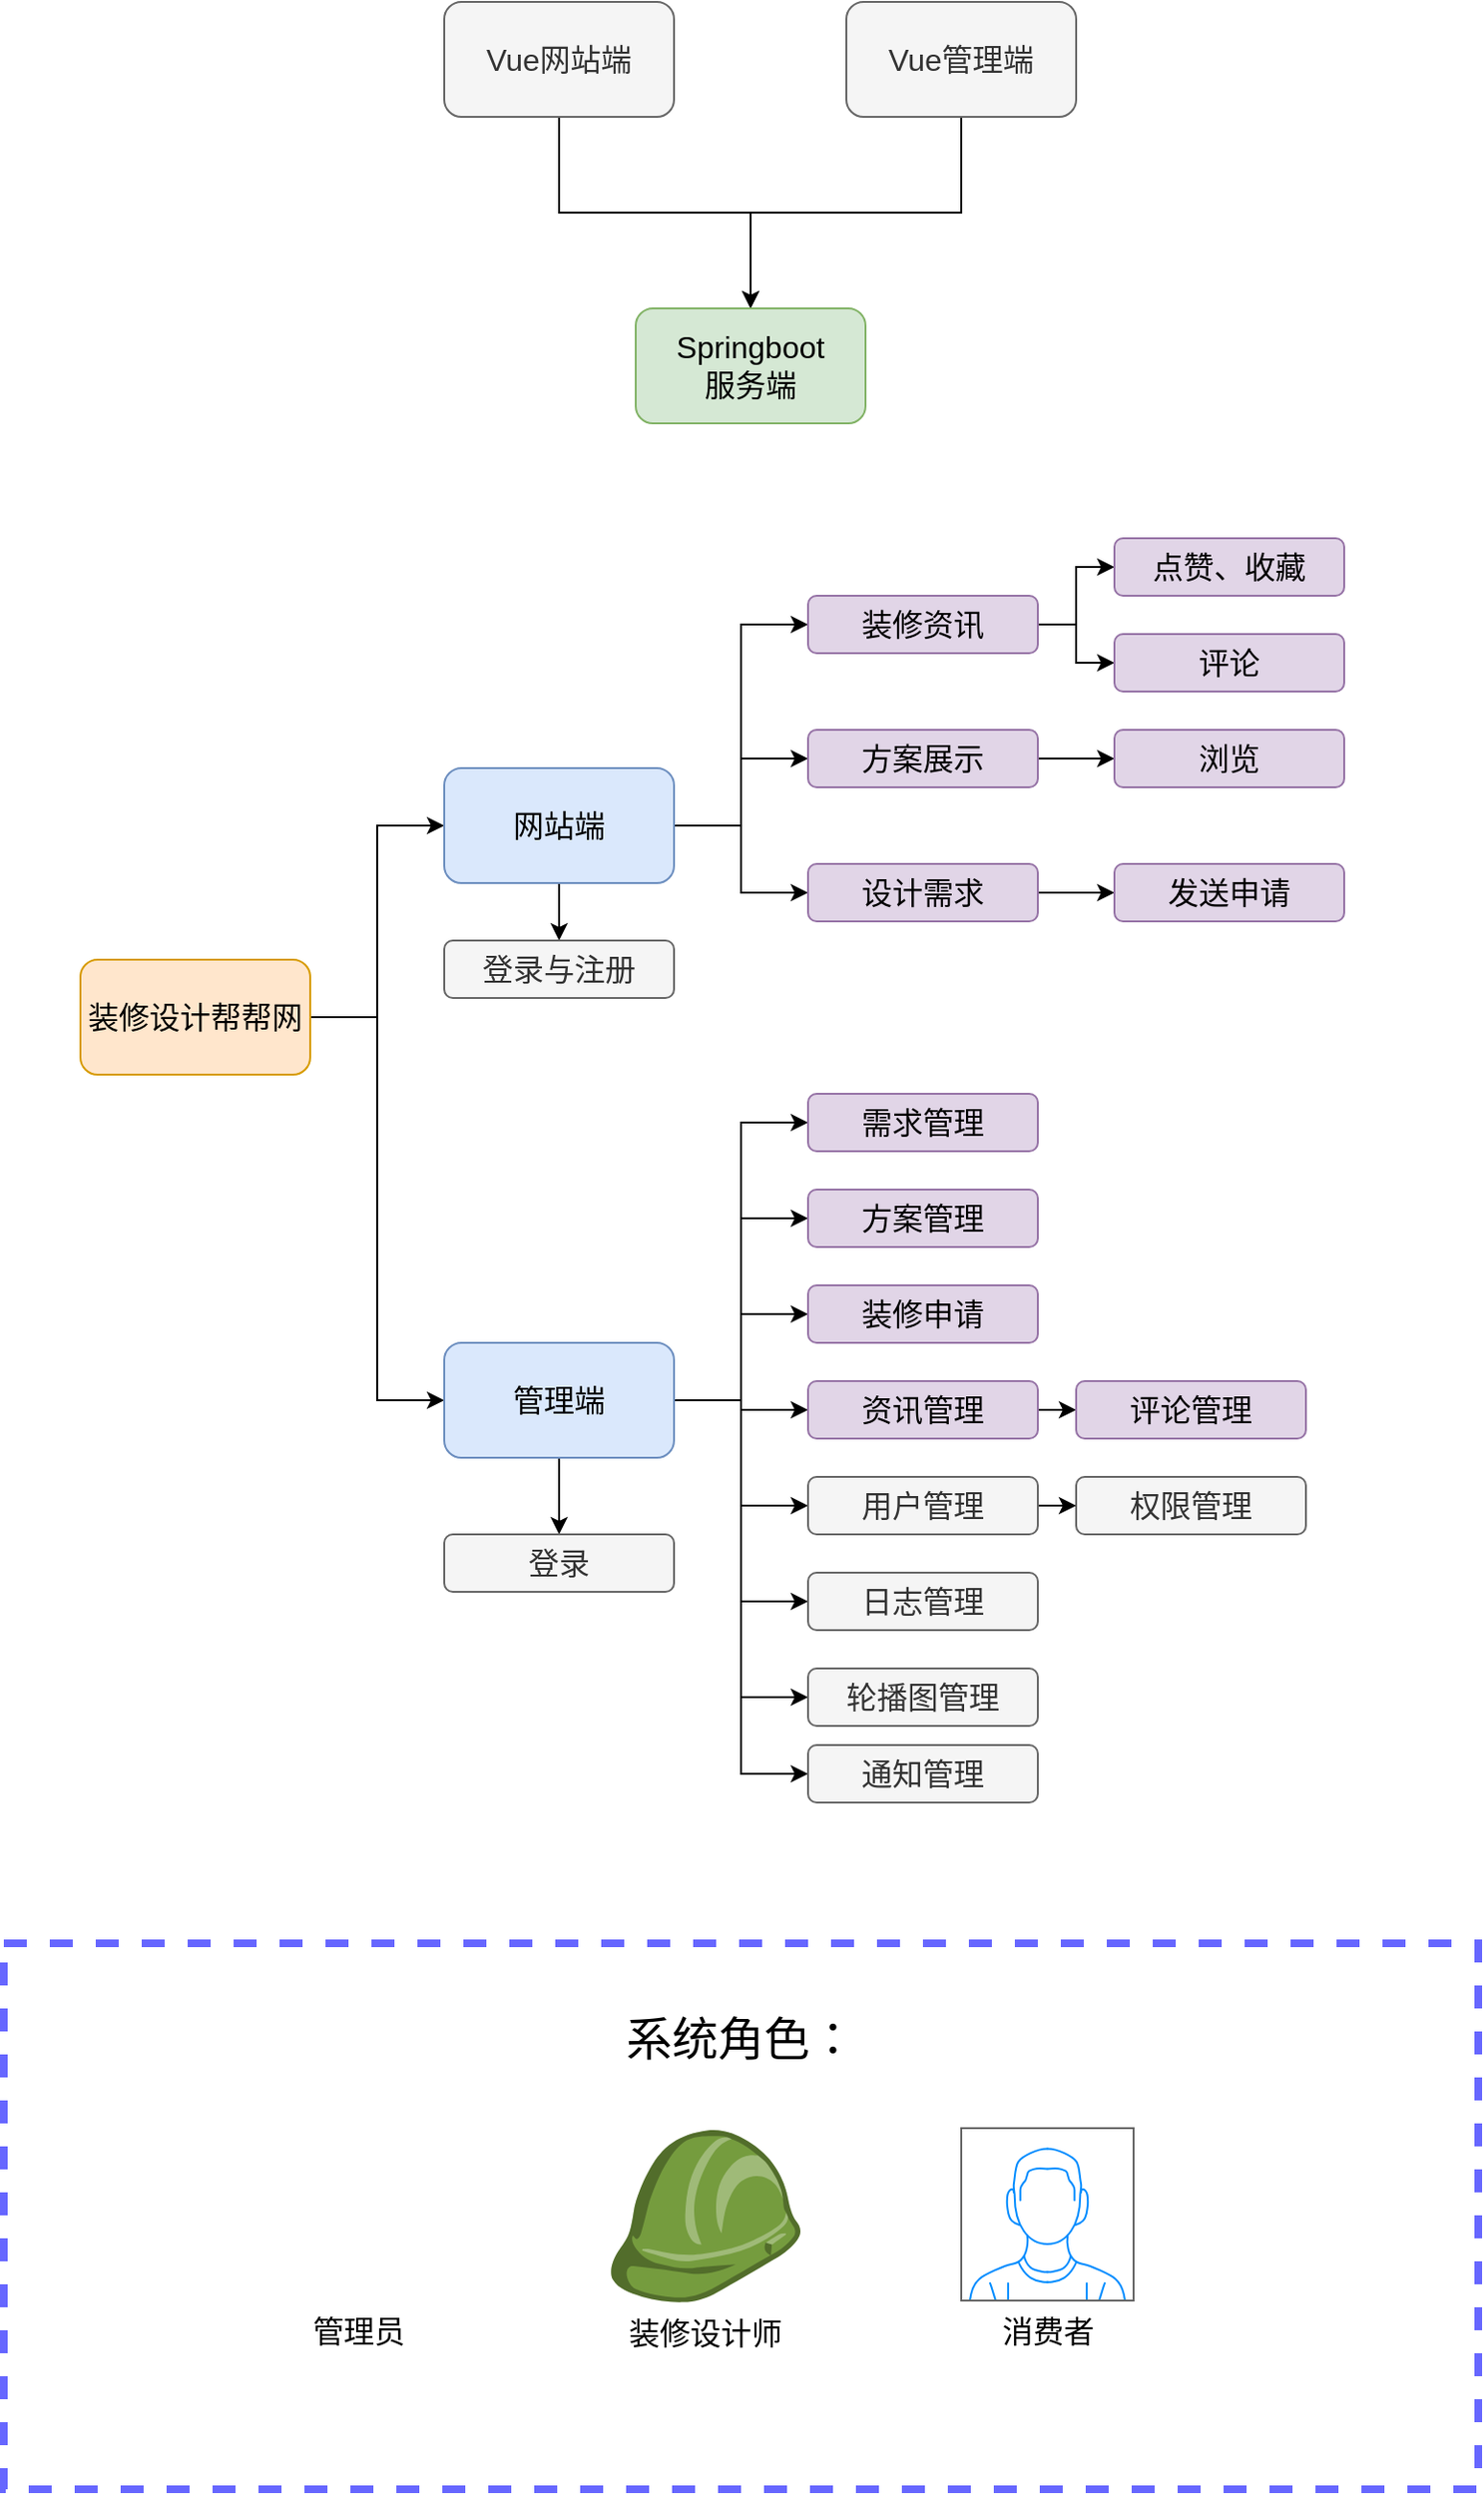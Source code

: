 <mxfile version="18.0.3" type="github">
  <diagram id="rGrG1zmKh9LlXgDO_lIi" name="Page-1">
    <mxGraphModel dx="1422" dy="738" grid="1" gridSize="10" guides="1" tooltips="1" connect="1" arrows="1" fold="1" page="1" pageScale="1" pageWidth="827" pageHeight="1169" math="0" shadow="0">
      <root>
        <mxCell id="0" />
        <mxCell id="1" parent="0" />
        <mxCell id="WOlkQkPbS2jkbCL8DzLu-10" style="edgeStyle=orthogonalEdgeStyle;rounded=0;orthogonalLoop=1;jettySize=auto;html=1;exitX=1;exitY=0.5;exitDx=0;exitDy=0;entryX=0;entryY=0.5;entryDx=0;entryDy=0;fontSize=16;" edge="1" parent="1" source="WOlkQkPbS2jkbCL8DzLu-1" target="WOlkQkPbS2jkbCL8DzLu-7">
          <mxGeometry relative="1" as="geometry" />
        </mxCell>
        <mxCell id="WOlkQkPbS2jkbCL8DzLu-11" style="edgeStyle=orthogonalEdgeStyle;rounded=0;orthogonalLoop=1;jettySize=auto;html=1;exitX=1;exitY=0.5;exitDx=0;exitDy=0;entryX=0;entryY=0.5;entryDx=0;entryDy=0;fontSize=16;" edge="1" parent="1" source="WOlkQkPbS2jkbCL8DzLu-1" target="WOlkQkPbS2jkbCL8DzLu-8">
          <mxGeometry relative="1" as="geometry" />
        </mxCell>
        <mxCell id="WOlkQkPbS2jkbCL8DzLu-1" value="装修设计帮帮网" style="rounded=1;whiteSpace=wrap;html=1;fillColor=#ffe6cc;strokeColor=#d79b00;fontSize=16;" vertex="1" parent="1">
          <mxGeometry x="70" y="530" width="120" height="60" as="geometry" />
        </mxCell>
        <mxCell id="WOlkQkPbS2jkbCL8DzLu-5" style="edgeStyle=orthogonalEdgeStyle;rounded=0;orthogonalLoop=1;jettySize=auto;html=1;exitX=0.5;exitY=1;exitDx=0;exitDy=0;entryX=0.5;entryY=0;entryDx=0;entryDy=0;fontSize=16;" edge="1" parent="1" source="WOlkQkPbS2jkbCL8DzLu-2" target="WOlkQkPbS2jkbCL8DzLu-4">
          <mxGeometry relative="1" as="geometry" />
        </mxCell>
        <mxCell id="WOlkQkPbS2jkbCL8DzLu-2" value="Vue网站端" style="rounded=1;whiteSpace=wrap;html=1;fontSize=16;fillColor=#f5f5f5;fontColor=#333333;strokeColor=#666666;" vertex="1" parent="1">
          <mxGeometry x="260" y="30" width="120" height="60" as="geometry" />
        </mxCell>
        <mxCell id="WOlkQkPbS2jkbCL8DzLu-6" style="edgeStyle=orthogonalEdgeStyle;rounded=0;orthogonalLoop=1;jettySize=auto;html=1;exitX=0.5;exitY=1;exitDx=0;exitDy=0;fontSize=16;entryX=0.5;entryY=0;entryDx=0;entryDy=0;" edge="1" parent="1" source="WOlkQkPbS2jkbCL8DzLu-3" target="WOlkQkPbS2jkbCL8DzLu-4">
          <mxGeometry relative="1" as="geometry">
            <mxPoint x="420" y="180" as="targetPoint" />
          </mxGeometry>
        </mxCell>
        <mxCell id="WOlkQkPbS2jkbCL8DzLu-3" value="Vue管理端" style="rounded=1;whiteSpace=wrap;html=1;fontSize=16;fillColor=#f5f5f5;fontColor=#333333;strokeColor=#666666;" vertex="1" parent="1">
          <mxGeometry x="470" y="30" width="120" height="60" as="geometry" />
        </mxCell>
        <mxCell id="WOlkQkPbS2jkbCL8DzLu-4" value="Springboot&lt;br&gt;服务端" style="rounded=1;whiteSpace=wrap;html=1;fontSize=16;fillColor=#d5e8d4;strokeColor=#82b366;" vertex="1" parent="1">
          <mxGeometry x="360" y="190" width="120" height="60" as="geometry" />
        </mxCell>
        <mxCell id="WOlkQkPbS2jkbCL8DzLu-42" value="" style="edgeStyle=orthogonalEdgeStyle;rounded=0;orthogonalLoop=1;jettySize=auto;html=1;fontSize=24;" edge="1" parent="1" source="WOlkQkPbS2jkbCL8DzLu-7" target="WOlkQkPbS2jkbCL8DzLu-41">
          <mxGeometry relative="1" as="geometry" />
        </mxCell>
        <mxCell id="WOlkQkPbS2jkbCL8DzLu-51" style="edgeStyle=orthogonalEdgeStyle;rounded=0;orthogonalLoop=1;jettySize=auto;html=1;exitX=1;exitY=0.5;exitDx=0;exitDy=0;entryX=0;entryY=0.5;entryDx=0;entryDy=0;fontSize=24;" edge="1" parent="1" source="WOlkQkPbS2jkbCL8DzLu-7" target="WOlkQkPbS2jkbCL8DzLu-43">
          <mxGeometry relative="1" as="geometry" />
        </mxCell>
        <mxCell id="WOlkQkPbS2jkbCL8DzLu-55" style="edgeStyle=orthogonalEdgeStyle;rounded=0;orthogonalLoop=1;jettySize=auto;html=1;exitX=1;exitY=0.5;exitDx=0;exitDy=0;entryX=0;entryY=0.5;entryDx=0;entryDy=0;fontSize=24;" edge="1" parent="1" source="WOlkQkPbS2jkbCL8DzLu-7" target="WOlkQkPbS2jkbCL8DzLu-44">
          <mxGeometry relative="1" as="geometry" />
        </mxCell>
        <mxCell id="WOlkQkPbS2jkbCL8DzLu-56" style="edgeStyle=orthogonalEdgeStyle;rounded=0;orthogonalLoop=1;jettySize=auto;html=1;exitX=1;exitY=0.5;exitDx=0;exitDy=0;entryX=0;entryY=0.5;entryDx=0;entryDy=0;fontSize=24;" edge="1" parent="1" source="WOlkQkPbS2jkbCL8DzLu-7" target="WOlkQkPbS2jkbCL8DzLu-45">
          <mxGeometry relative="1" as="geometry" />
        </mxCell>
        <mxCell id="WOlkQkPbS2jkbCL8DzLu-7" value="网站端" style="rounded=1;whiteSpace=wrap;html=1;fillColor=#dae8fc;strokeColor=#6c8ebf;fontSize=16;" vertex="1" parent="1">
          <mxGeometry x="260" y="430" width="120" height="60" as="geometry" />
        </mxCell>
        <mxCell id="WOlkQkPbS2jkbCL8DzLu-22" style="edgeStyle=orthogonalEdgeStyle;rounded=0;orthogonalLoop=1;jettySize=auto;html=1;exitX=1;exitY=0.5;exitDx=0;exitDy=0;entryX=0;entryY=0.5;entryDx=0;entryDy=0;fontSize=16;" edge="1" parent="1" source="WOlkQkPbS2jkbCL8DzLu-8" target="WOlkQkPbS2jkbCL8DzLu-15">
          <mxGeometry relative="1" as="geometry" />
        </mxCell>
        <mxCell id="WOlkQkPbS2jkbCL8DzLu-23" style="edgeStyle=orthogonalEdgeStyle;rounded=0;orthogonalLoop=1;jettySize=auto;html=1;exitX=1;exitY=0.5;exitDx=0;exitDy=0;entryX=0;entryY=0.5;entryDx=0;entryDy=0;fontSize=16;" edge="1" parent="1" source="WOlkQkPbS2jkbCL8DzLu-8" target="WOlkQkPbS2jkbCL8DzLu-16">
          <mxGeometry relative="1" as="geometry" />
        </mxCell>
        <mxCell id="WOlkQkPbS2jkbCL8DzLu-24" style="edgeStyle=orthogonalEdgeStyle;rounded=0;orthogonalLoop=1;jettySize=auto;html=1;exitX=1;exitY=0.5;exitDx=0;exitDy=0;entryX=0;entryY=0.5;entryDx=0;entryDy=0;fontSize=16;" edge="1" parent="1" source="WOlkQkPbS2jkbCL8DzLu-8" target="WOlkQkPbS2jkbCL8DzLu-18">
          <mxGeometry relative="1" as="geometry" />
        </mxCell>
        <mxCell id="WOlkQkPbS2jkbCL8DzLu-25" style="edgeStyle=orthogonalEdgeStyle;rounded=0;orthogonalLoop=1;jettySize=auto;html=1;exitX=1;exitY=0.5;exitDx=0;exitDy=0;entryX=0;entryY=0.5;entryDx=0;entryDy=0;fontSize=16;" edge="1" parent="1" source="WOlkQkPbS2jkbCL8DzLu-8" target="WOlkQkPbS2jkbCL8DzLu-14">
          <mxGeometry relative="1" as="geometry" />
        </mxCell>
        <mxCell id="WOlkQkPbS2jkbCL8DzLu-26" style="edgeStyle=orthogonalEdgeStyle;rounded=0;orthogonalLoop=1;jettySize=auto;html=1;exitX=1;exitY=0.5;exitDx=0;exitDy=0;entryX=0;entryY=0.5;entryDx=0;entryDy=0;fontSize=16;" edge="1" parent="1" source="WOlkQkPbS2jkbCL8DzLu-8" target="WOlkQkPbS2jkbCL8DzLu-12">
          <mxGeometry relative="1" as="geometry" />
        </mxCell>
        <mxCell id="WOlkQkPbS2jkbCL8DzLu-27" style="edgeStyle=orthogonalEdgeStyle;rounded=0;orthogonalLoop=1;jettySize=auto;html=1;exitX=1;exitY=0.5;exitDx=0;exitDy=0;entryX=0;entryY=0.5;entryDx=0;entryDy=0;fontSize=16;" edge="1" parent="1" source="WOlkQkPbS2jkbCL8DzLu-8" target="WOlkQkPbS2jkbCL8DzLu-13">
          <mxGeometry relative="1" as="geometry" />
        </mxCell>
        <mxCell id="WOlkQkPbS2jkbCL8DzLu-28" style="edgeStyle=orthogonalEdgeStyle;rounded=0;orthogonalLoop=1;jettySize=auto;html=1;exitX=1;exitY=0.5;exitDx=0;exitDy=0;entryX=0;entryY=0.5;entryDx=0;entryDy=0;fontSize=16;" edge="1" parent="1" source="WOlkQkPbS2jkbCL8DzLu-8" target="WOlkQkPbS2jkbCL8DzLu-19">
          <mxGeometry relative="1" as="geometry" />
        </mxCell>
        <mxCell id="WOlkQkPbS2jkbCL8DzLu-29" style="edgeStyle=orthogonalEdgeStyle;rounded=0;orthogonalLoop=1;jettySize=auto;html=1;exitX=1;exitY=0.5;exitDx=0;exitDy=0;entryX=0;entryY=0.5;entryDx=0;entryDy=0;fontSize=16;" edge="1" parent="1" source="WOlkQkPbS2jkbCL8DzLu-8" target="WOlkQkPbS2jkbCL8DzLu-21">
          <mxGeometry relative="1" as="geometry" />
        </mxCell>
        <mxCell id="WOlkQkPbS2jkbCL8DzLu-40" value="" style="edgeStyle=orthogonalEdgeStyle;rounded=0;orthogonalLoop=1;jettySize=auto;html=1;fontSize=24;" edge="1" parent="1" source="WOlkQkPbS2jkbCL8DzLu-8" target="WOlkQkPbS2jkbCL8DzLu-39">
          <mxGeometry relative="1" as="geometry" />
        </mxCell>
        <mxCell id="WOlkQkPbS2jkbCL8DzLu-8" value="管理端" style="rounded=1;whiteSpace=wrap;html=1;fillColor=#dae8fc;strokeColor=#6c8ebf;fontSize=16;" vertex="1" parent="1">
          <mxGeometry x="260" y="730" width="120" height="60" as="geometry" />
        </mxCell>
        <mxCell id="WOlkQkPbS2jkbCL8DzLu-9" value="权限管理" style="rounded=1;whiteSpace=wrap;html=1;fillColor=#f5f5f5;strokeColor=#666666;fontSize=16;fontColor=#333333;" vertex="1" parent="1">
          <mxGeometry x="590" y="800" width="120" height="30" as="geometry" />
        </mxCell>
        <mxCell id="WOlkQkPbS2jkbCL8DzLu-31" style="edgeStyle=orthogonalEdgeStyle;rounded=0;orthogonalLoop=1;jettySize=auto;html=1;exitX=1;exitY=0.5;exitDx=0;exitDy=0;entryX=0;entryY=0.5;entryDx=0;entryDy=0;fontSize=16;" edge="1" parent="1" source="WOlkQkPbS2jkbCL8DzLu-12" target="WOlkQkPbS2jkbCL8DzLu-9">
          <mxGeometry relative="1" as="geometry" />
        </mxCell>
        <mxCell id="WOlkQkPbS2jkbCL8DzLu-12" value="用户管理" style="rounded=1;whiteSpace=wrap;html=1;fillColor=#f5f5f5;strokeColor=#666666;fontSize=16;fontColor=#333333;" vertex="1" parent="1">
          <mxGeometry x="450" y="800" width="120" height="30" as="geometry" />
        </mxCell>
        <mxCell id="WOlkQkPbS2jkbCL8DzLu-13" value="日志管理" style="rounded=1;whiteSpace=wrap;html=1;fillColor=#f5f5f5;strokeColor=#666666;fontSize=16;fontColor=#333333;" vertex="1" parent="1">
          <mxGeometry x="450" y="850" width="120" height="30" as="geometry" />
        </mxCell>
        <mxCell id="WOlkQkPbS2jkbCL8DzLu-30" style="edgeStyle=orthogonalEdgeStyle;rounded=0;orthogonalLoop=1;jettySize=auto;html=1;exitX=1;exitY=0.5;exitDx=0;exitDy=0;entryX=0;entryY=0.5;entryDx=0;entryDy=0;fontSize=16;" edge="1" parent="1" source="WOlkQkPbS2jkbCL8DzLu-14" target="WOlkQkPbS2jkbCL8DzLu-17">
          <mxGeometry relative="1" as="geometry" />
        </mxCell>
        <mxCell id="WOlkQkPbS2jkbCL8DzLu-14" value="资讯管理" style="rounded=1;whiteSpace=wrap;html=1;fillColor=#e1d5e7;strokeColor=#9673a6;fontSize=16;" vertex="1" parent="1">
          <mxGeometry x="450" y="750" width="120" height="30" as="geometry" />
        </mxCell>
        <mxCell id="WOlkQkPbS2jkbCL8DzLu-15" value="需求管理" style="rounded=1;whiteSpace=wrap;html=1;fillColor=#e1d5e7;strokeColor=#9673a6;fontSize=16;" vertex="1" parent="1">
          <mxGeometry x="450" y="600" width="120" height="30" as="geometry" />
        </mxCell>
        <mxCell id="WOlkQkPbS2jkbCL8DzLu-16" value="方案管理" style="rounded=1;whiteSpace=wrap;html=1;fillColor=#e1d5e7;strokeColor=#9673a6;fontSize=16;" vertex="1" parent="1">
          <mxGeometry x="450" y="650" width="120" height="30" as="geometry" />
        </mxCell>
        <mxCell id="WOlkQkPbS2jkbCL8DzLu-17" value="评论管理" style="rounded=1;whiteSpace=wrap;html=1;fillColor=#e1d5e7;strokeColor=#9673a6;fontSize=16;" vertex="1" parent="1">
          <mxGeometry x="590" y="750" width="120" height="30" as="geometry" />
        </mxCell>
        <mxCell id="WOlkQkPbS2jkbCL8DzLu-18" value="装修申请" style="rounded=1;whiteSpace=wrap;html=1;fillColor=#e1d5e7;strokeColor=#9673a6;fontSize=16;" vertex="1" parent="1">
          <mxGeometry x="450" y="700" width="120" height="30" as="geometry" />
        </mxCell>
        <mxCell id="WOlkQkPbS2jkbCL8DzLu-19" value="轮播图管理" style="rounded=1;whiteSpace=wrap;html=1;fillColor=#f5f5f5;strokeColor=#666666;fontSize=16;fontColor=#333333;" vertex="1" parent="1">
          <mxGeometry x="450" y="900" width="120" height="30" as="geometry" />
        </mxCell>
        <mxCell id="WOlkQkPbS2jkbCL8DzLu-21" value="通知管理" style="rounded=1;whiteSpace=wrap;html=1;fillColor=#f5f5f5;strokeColor=#666666;fontSize=16;fontColor=#333333;" vertex="1" parent="1">
          <mxGeometry x="450" y="940" width="120" height="30" as="geometry" />
        </mxCell>
        <mxCell id="WOlkQkPbS2jkbCL8DzLu-34" value="装修设计师" style="outlineConnect=0;dashed=0;verticalLabelPosition=bottom;verticalAlign=top;align=center;html=1;shape=mxgraph.aws3.role;fillColor=#759C3E;gradientColor=none;fontSize=16;" vertex="1" parent="1">
          <mxGeometry x="346" y="1141" width="100" height="90" as="geometry" />
        </mxCell>
        <mxCell id="WOlkQkPbS2jkbCL8DzLu-36" value="管理员" style="shape=image;html=1;verticalAlign=top;verticalLabelPosition=bottom;labelBackgroundColor=#ffffff;imageAspect=0;aspect=fixed;image=https://cdn0.iconfinder.com/data/icons/business-startup-10/50/76-128.png;fontSize=16;" vertex="1" parent="1">
          <mxGeometry x="170" y="1141" width="89" height="89" as="geometry" />
        </mxCell>
        <mxCell id="WOlkQkPbS2jkbCL8DzLu-37" value="消费者" style="verticalLabelPosition=bottom;shadow=0;dashed=0;align=center;html=1;verticalAlign=top;strokeWidth=1;shape=mxgraph.mockup.containers.userMale;strokeColor=#666666;strokeColor2=#008cff;fontSize=16;" vertex="1" parent="1">
          <mxGeometry x="530" y="1140" width="90" height="90" as="geometry" />
        </mxCell>
        <mxCell id="WOlkQkPbS2jkbCL8DzLu-38" value="&lt;font style=&quot;font-size: 24px;&quot;&gt;&lt;br&gt;系统角色：&lt;/font&gt;" style="text;html=1;strokeColor=#6666FF;fillColor=none;align=center;verticalAlign=top;whiteSpace=wrap;rounded=0;fontSize=16;dashed=1;strokeWidth=4;" vertex="1" parent="1">
          <mxGeometry x="30" y="1043.5" width="770" height="285" as="geometry" />
        </mxCell>
        <mxCell id="WOlkQkPbS2jkbCL8DzLu-39" value="登录" style="rounded=1;whiteSpace=wrap;html=1;fillColor=#f5f5f5;strokeColor=#666666;fontSize=16;fontColor=#333333;" vertex="1" parent="1">
          <mxGeometry x="260" y="830" width="120" height="30" as="geometry" />
        </mxCell>
        <mxCell id="WOlkQkPbS2jkbCL8DzLu-41" value="登录与注册" style="rounded=1;whiteSpace=wrap;html=1;fillColor=#f5f5f5;strokeColor=#666666;fontSize=16;fontColor=#333333;" vertex="1" parent="1">
          <mxGeometry x="260" y="520" width="120" height="30" as="geometry" />
        </mxCell>
        <mxCell id="WOlkQkPbS2jkbCL8DzLu-52" style="edgeStyle=orthogonalEdgeStyle;rounded=0;orthogonalLoop=1;jettySize=auto;html=1;exitX=1;exitY=0.5;exitDx=0;exitDy=0;entryX=0;entryY=0.5;entryDx=0;entryDy=0;fontSize=24;" edge="1" parent="1" source="WOlkQkPbS2jkbCL8DzLu-43" target="WOlkQkPbS2jkbCL8DzLu-49">
          <mxGeometry relative="1" as="geometry" />
        </mxCell>
        <mxCell id="WOlkQkPbS2jkbCL8DzLu-53" style="edgeStyle=orthogonalEdgeStyle;rounded=0;orthogonalLoop=1;jettySize=auto;html=1;exitX=1;exitY=0.5;exitDx=0;exitDy=0;entryX=0;entryY=0.5;entryDx=0;entryDy=0;fontSize=24;" edge="1" parent="1" source="WOlkQkPbS2jkbCL8DzLu-43" target="WOlkQkPbS2jkbCL8DzLu-50">
          <mxGeometry relative="1" as="geometry" />
        </mxCell>
        <mxCell id="WOlkQkPbS2jkbCL8DzLu-43" value="装修资讯" style="rounded=1;whiteSpace=wrap;html=1;fillColor=#e1d5e7;strokeColor=#9673a6;fontSize=16;" vertex="1" parent="1">
          <mxGeometry x="450" y="340" width="120" height="30" as="geometry" />
        </mxCell>
        <mxCell id="WOlkQkPbS2jkbCL8DzLu-54" style="edgeStyle=orthogonalEdgeStyle;rounded=0;orthogonalLoop=1;jettySize=auto;html=1;exitX=1;exitY=0.5;exitDx=0;exitDy=0;entryX=0;entryY=0.5;entryDx=0;entryDy=0;fontSize=24;" edge="1" parent="1" source="WOlkQkPbS2jkbCL8DzLu-44" target="WOlkQkPbS2jkbCL8DzLu-47">
          <mxGeometry relative="1" as="geometry" />
        </mxCell>
        <mxCell id="WOlkQkPbS2jkbCL8DzLu-44" value="方案展示" style="rounded=1;whiteSpace=wrap;html=1;fillColor=#e1d5e7;strokeColor=#9673a6;fontSize=16;" vertex="1" parent="1">
          <mxGeometry x="450" y="410" width="120" height="30" as="geometry" />
        </mxCell>
        <mxCell id="WOlkQkPbS2jkbCL8DzLu-57" style="edgeStyle=orthogonalEdgeStyle;rounded=0;orthogonalLoop=1;jettySize=auto;html=1;exitX=1;exitY=0.5;exitDx=0;exitDy=0;entryX=0;entryY=0.5;entryDx=0;entryDy=0;fontSize=24;" edge="1" parent="1" source="WOlkQkPbS2jkbCL8DzLu-45" target="WOlkQkPbS2jkbCL8DzLu-48">
          <mxGeometry relative="1" as="geometry" />
        </mxCell>
        <mxCell id="WOlkQkPbS2jkbCL8DzLu-45" value="设计需求" style="rounded=1;whiteSpace=wrap;html=1;fillColor=#e1d5e7;strokeColor=#9673a6;fontSize=16;" vertex="1" parent="1">
          <mxGeometry x="450" y="480" width="120" height="30" as="geometry" />
        </mxCell>
        <mxCell id="WOlkQkPbS2jkbCL8DzLu-47" value="浏览" style="rounded=1;whiteSpace=wrap;html=1;fillColor=#e1d5e7;strokeColor=#9673a6;fontSize=16;" vertex="1" parent="1">
          <mxGeometry x="610" y="410" width="120" height="30" as="geometry" />
        </mxCell>
        <mxCell id="WOlkQkPbS2jkbCL8DzLu-48" value="发送申请" style="rounded=1;whiteSpace=wrap;html=1;fillColor=#e1d5e7;strokeColor=#9673a6;fontSize=16;" vertex="1" parent="1">
          <mxGeometry x="610" y="480" width="120" height="30" as="geometry" />
        </mxCell>
        <mxCell id="WOlkQkPbS2jkbCL8DzLu-49" value="点赞、收藏" style="rounded=1;whiteSpace=wrap;html=1;fillColor=#e1d5e7;strokeColor=#9673a6;fontSize=16;" vertex="1" parent="1">
          <mxGeometry x="610" y="310" width="120" height="30" as="geometry" />
        </mxCell>
        <mxCell id="WOlkQkPbS2jkbCL8DzLu-50" value="评论" style="rounded=1;whiteSpace=wrap;html=1;fillColor=#e1d5e7;strokeColor=#9673a6;fontSize=16;" vertex="1" parent="1">
          <mxGeometry x="610" y="360" width="120" height="30" as="geometry" />
        </mxCell>
      </root>
    </mxGraphModel>
  </diagram>
</mxfile>
